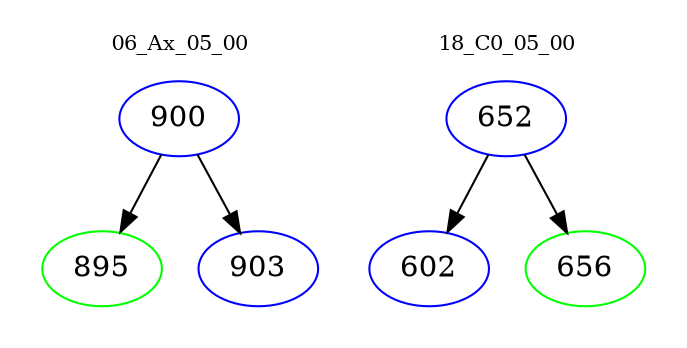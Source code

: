 digraph{
subgraph cluster_0 {
color = white
label = "06_Ax_05_00";
fontsize=10;
T0_900 [label="900", color="blue"]
T0_900 -> T0_895 [color="black"]
T0_895 [label="895", color="green"]
T0_900 -> T0_903 [color="black"]
T0_903 [label="903", color="blue"]
}
subgraph cluster_1 {
color = white
label = "18_C0_05_00";
fontsize=10;
T1_652 [label="652", color="blue"]
T1_652 -> T1_602 [color="black"]
T1_602 [label="602", color="blue"]
T1_652 -> T1_656 [color="black"]
T1_656 [label="656", color="green"]
}
}

